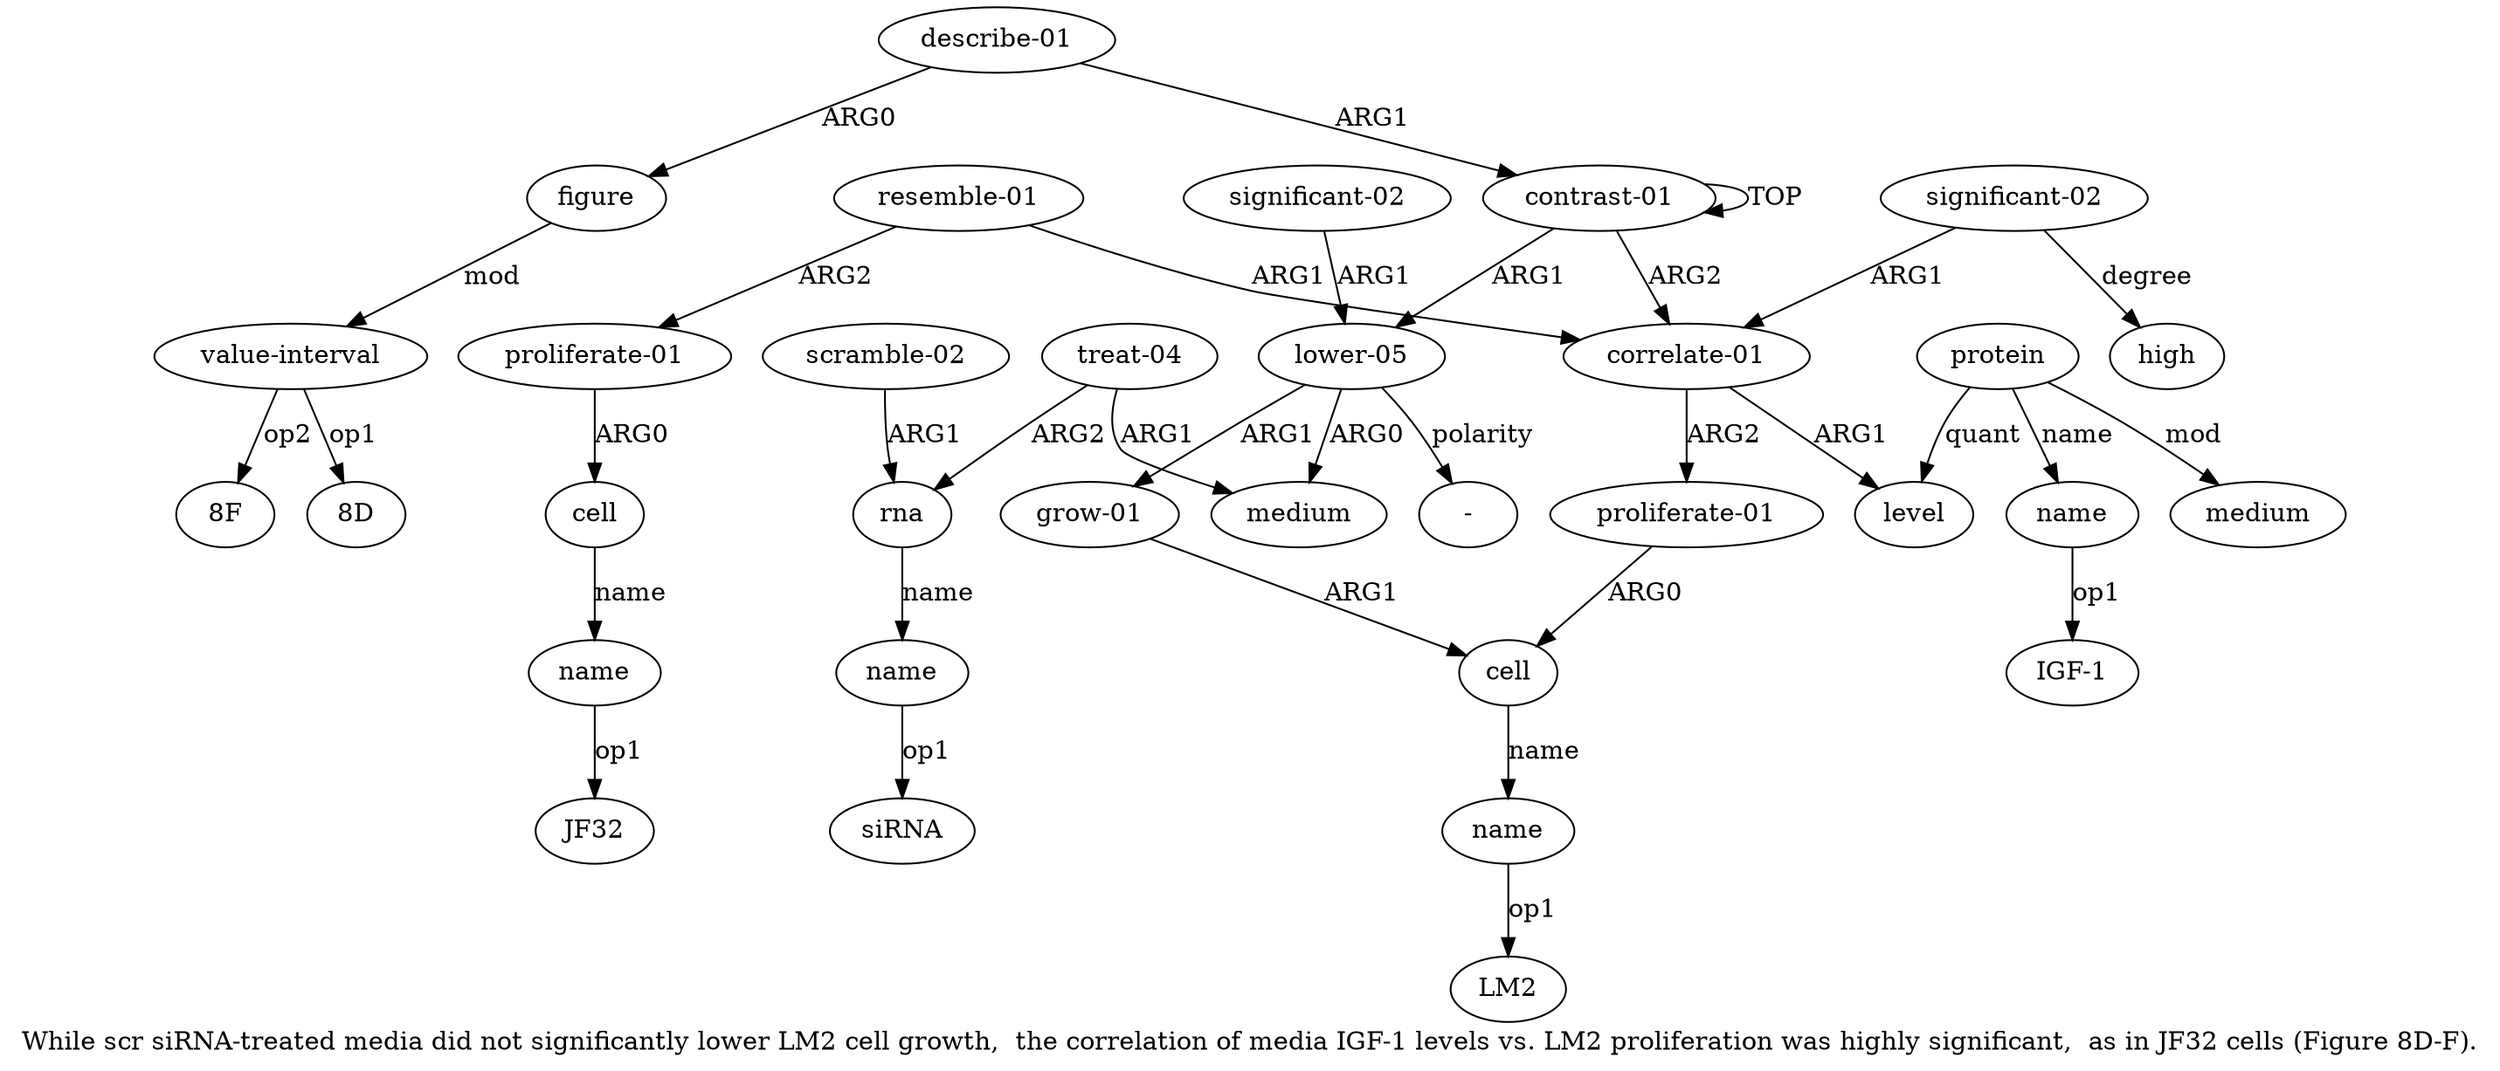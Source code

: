 digraph  {
	graph [label="While scr siRNA-treated media did not significantly lower LM2 cell growth,  the correlation of media IGF-1 levels vs. LM2 proliferation \
was highly significant,  as in JF32 cells (Figure 8D-F)."];
	node [label="\N"];
	a20	 [color=black,
		gold_ind=20,
		gold_label="proliferate-01",
		label="proliferate-01",
		test_ind=20,
		test_label="proliferate-01"];
	a21	 [color=black,
		gold_ind=21,
		gold_label=cell,
		label=cell,
		test_ind=21,
		test_label=cell];
	a20 -> a21 [key=0,
	color=black,
	gold_label=ARG0,
	label=ARG0,
	test_label=ARG0];
a22 [color=black,
	gold_ind=22,
	gold_label=name,
	label=name,
	test_ind=22,
	test_label=name];
a21 -> a22 [key=0,
color=black,
gold_label=name,
label=name,
test_label=name];
"a22 JF32" [color=black,
gold_ind=-1,
gold_label=JF32,
label=JF32,
test_ind=-1,
test_label=JF32];
a22 -> "a22 JF32" [key=0,
color=black,
gold_label=op1,
label=op1,
test_label=op1];
a23 [color=black,
gold_ind=23,
gold_label="describe-01",
label="describe-01",
test_ind=23,
test_label="describe-01"];
a24 [color=black,
gold_ind=24,
gold_label=figure,
label=figure,
test_ind=24,
test_label=figure];
a23 -> a24 [key=0,
color=black,
gold_label=ARG0,
label=ARG0,
test_label=ARG0];
a0 [color=black,
gold_ind=0,
gold_label="contrast-01",
label="contrast-01",
test_ind=0,
test_label="contrast-01"];
a23 -> a0 [key=0,
color=black,
gold_label=ARG1,
label=ARG1,
test_label=ARG1];
a25 [color=black,
gold_ind=25,
gold_label="value-interval",
label="value-interval",
test_ind=25,
test_label="value-interval"];
a24 -> a25 [key=0,
color=black,
gold_label=mod,
label=mod,
test_label=mod];
"a25 8D" [color=black,
gold_ind=-1,
gold_label="8D",
label="8D",
test_ind=-1,
test_label="8D"];
a25 -> "a25 8D" [key=0,
color=black,
gold_label=op1,
label=op1,
test_label=op1];
"a25 8F" [color=black,
gold_ind=-1,
gold_label="8F",
label="8F",
test_ind=-1,
test_label="8F"];
a25 -> "a25 8F" [key=0,
color=black,
gold_label=op2,
label=op2,
test_label=op2];
"a9 LM2" [color=black,
gold_ind=-1,
gold_label=LM2,
label=LM2,
test_ind=-1,
test_label=LM2];
"a1 -" [color=black,
gold_ind=-1,
gold_label="-",
label="-",
test_ind=-1,
test_label="-"];
"a5 siRNA" [color=black,
gold_ind=-1,
gold_label=siRNA,
label=siRNA,
test_ind=-1,
test_label=siRNA];
"a14 IGF-1" [color=black,
gold_ind=-1,
gold_label="IGF-1",
label="IGF-1",
test_ind=-1,
test_label="IGF-1"];
a15 [color=black,
gold_ind=15,
gold_label=medium,
label=medium,
test_ind=15,
test_label=medium];
a14 [color=black,
gold_ind=14,
gold_label=name,
label=name,
test_ind=14,
test_label=name];
a14 -> "a14 IGF-1" [key=0,
color=black,
gold_label=op1,
label=op1,
test_label=op1];
a17 [color=black,
gold_ind=17,
gold_label="significant-02",
label="significant-02",
test_ind=17,
test_label="significant-02"];
a11 [color=black,
gold_ind=11,
gold_label="correlate-01",
label="correlate-01",
test_ind=11,
test_label="correlate-01"];
a17 -> a11 [key=0,
color=black,
gold_label=ARG1,
label=ARG1,
test_label=ARG1];
a18 [color=black,
gold_ind=18,
gold_label=high,
label=high,
test_ind=18,
test_label=high];
a17 -> a18 [key=0,
color=black,
gold_label=degree,
label=degree,
test_label=degree];
a16 [color=black,
gold_ind=16,
gold_label="proliferate-01",
label="proliferate-01",
test_ind=16,
test_label="proliferate-01"];
a8 [color=black,
gold_ind=8,
gold_label=cell,
label=cell,
test_ind=8,
test_label=cell];
a16 -> a8 [key=0,
color=black,
gold_label=ARG0,
label=ARG0,
test_label=ARG0];
a11 -> a16 [key=0,
color=black,
gold_label=ARG2,
label=ARG2,
test_label=ARG2];
a12 [color=black,
gold_ind=12,
gold_label=level,
label=level,
test_ind=12,
test_label=level];
a11 -> a12 [key=0,
color=black,
gold_label=ARG1,
label=ARG1,
test_label=ARG1];
a10 [color=black,
gold_ind=10,
gold_label="significant-02",
label="significant-02",
test_ind=10,
test_label="significant-02"];
a1 [color=black,
gold_ind=1,
gold_label="lower-05",
label="lower-05",
test_ind=1,
test_label="lower-05"];
a10 -> a1 [key=0,
color=black,
gold_label=ARG1,
label=ARG1,
test_label=ARG1];
a13 [color=black,
gold_ind=13,
gold_label=protein,
label=protein,
test_ind=13,
test_label=protein];
a13 -> a15 [key=0,
color=black,
gold_label=mod,
label=mod,
test_label=mod];
a13 -> a14 [key=0,
color=black,
gold_label=name,
label=name,
test_label=name];
a13 -> a12 [key=0,
color=black,
gold_label=quant,
label=quant,
test_label=quant];
a19 [color=black,
gold_ind=19,
gold_label="resemble-01",
label="resemble-01",
test_ind=19,
test_label="resemble-01"];
a19 -> a20 [key=0,
color=black,
gold_label=ARG2,
label=ARG2,
test_label=ARG2];
a19 -> a11 [key=0,
color=black,
gold_label=ARG1,
label=ARG1,
test_label=ARG1];
a1 -> "a1 -" [key=0,
color=black,
gold_label=polarity,
label=polarity,
test_label=polarity];
a2 [color=black,
gold_ind=2,
gold_label=medium,
label=medium,
test_ind=2,
test_label=medium];
a1 -> a2 [key=0,
color=black,
gold_label=ARG0,
label=ARG0,
test_label=ARG0];
a7 [color=black,
gold_ind=7,
gold_label="grow-01",
label="grow-01",
test_ind=7,
test_label="grow-01"];
a1 -> a7 [key=0,
color=black,
gold_label=ARG1,
label=ARG1,
test_label=ARG1];
a0 -> a11 [key=0,
color=black,
gold_label=ARG2,
label=ARG2,
test_label=ARG2];
a0 -> a1 [key=0,
color=black,
gold_label=ARG1,
label=ARG1,
test_label=ARG1];
a0 -> a0 [key=0,
color=black,
gold_label=TOP,
label=TOP,
test_label=TOP];
a3 [color=black,
gold_ind=3,
gold_label="treat-04",
label="treat-04",
test_ind=3,
test_label="treat-04"];
a3 -> a2 [key=0,
color=black,
gold_label=ARG1,
label=ARG1,
test_label=ARG1];
a4 [color=black,
gold_ind=4,
gold_label=rna,
label=rna,
test_ind=4,
test_label=rna];
a3 -> a4 [key=0,
color=black,
gold_label=ARG2,
label=ARG2,
test_label=ARG2];
a5 [color=black,
gold_ind=5,
gold_label=name,
label=name,
test_ind=5,
test_label=name];
a5 -> "a5 siRNA" [key=0,
color=black,
gold_label=op1,
label=op1,
test_label=op1];
a4 -> a5 [key=0,
color=black,
gold_label=name,
label=name,
test_label=name];
a7 -> a8 [key=0,
color=black,
gold_label=ARG1,
label=ARG1,
test_label=ARG1];
a6 [color=black,
gold_ind=6,
gold_label="scramble-02",
label="scramble-02",
test_ind=6,
test_label="scramble-02"];
a6 -> a4 [key=0,
color=black,
gold_label=ARG1,
label=ARG1,
test_label=ARG1];
a9 [color=black,
gold_ind=9,
gold_label=name,
label=name,
test_ind=9,
test_label=name];
a9 -> "a9 LM2" [key=0,
color=black,
gold_label=op1,
label=op1,
test_label=op1];
a8 -> a9 [key=0,
color=black,
gold_label=name,
label=name,
test_label=name];
}
